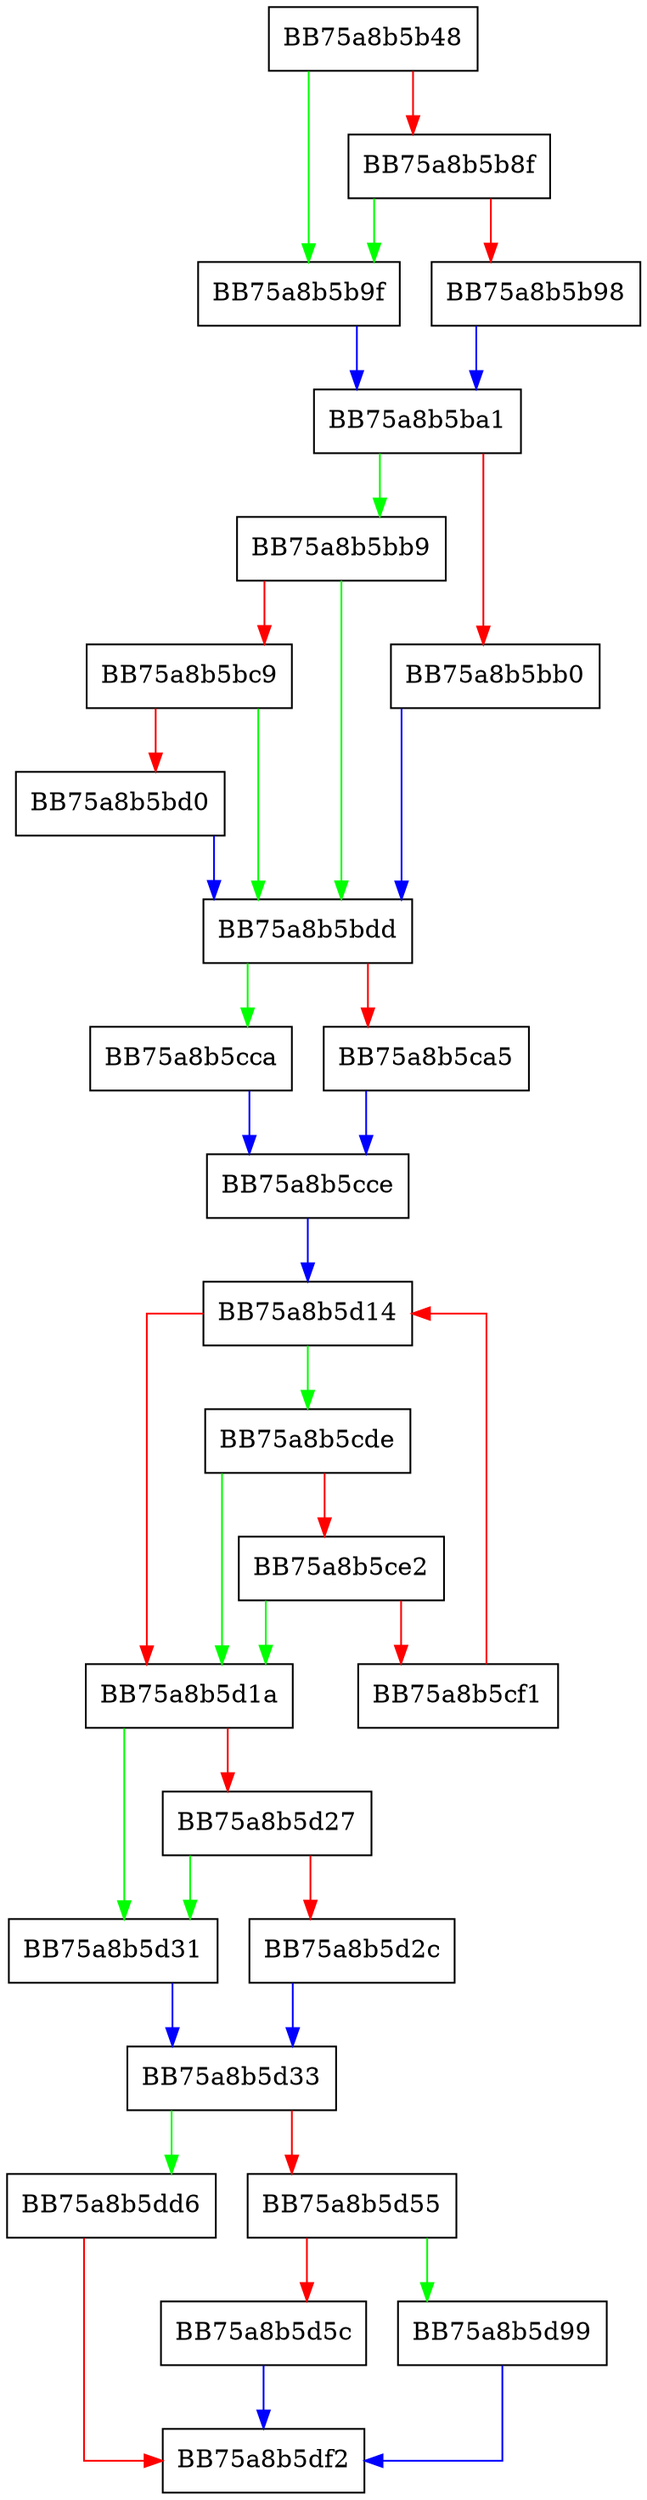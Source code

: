 digraph _Fput {
  node [shape="box"];
  graph [splines=ortho];
  BB75a8b5b48 -> BB75a8b5b9f [color="green"];
  BB75a8b5b48 -> BB75a8b5b8f [color="red"];
  BB75a8b5b8f -> BB75a8b5b9f [color="green"];
  BB75a8b5b8f -> BB75a8b5b98 [color="red"];
  BB75a8b5b98 -> BB75a8b5ba1 [color="blue"];
  BB75a8b5b9f -> BB75a8b5ba1 [color="blue"];
  BB75a8b5ba1 -> BB75a8b5bb9 [color="green"];
  BB75a8b5ba1 -> BB75a8b5bb0 [color="red"];
  BB75a8b5bb0 -> BB75a8b5bdd [color="blue"];
  BB75a8b5bb9 -> BB75a8b5bdd [color="green"];
  BB75a8b5bb9 -> BB75a8b5bc9 [color="red"];
  BB75a8b5bc9 -> BB75a8b5bdd [color="green"];
  BB75a8b5bc9 -> BB75a8b5bd0 [color="red"];
  BB75a8b5bd0 -> BB75a8b5bdd [color="blue"];
  BB75a8b5bdd -> BB75a8b5cca [color="green"];
  BB75a8b5bdd -> BB75a8b5ca5 [color="red"];
  BB75a8b5ca5 -> BB75a8b5cce [color="blue"];
  BB75a8b5cca -> BB75a8b5cce [color="blue"];
  BB75a8b5cce -> BB75a8b5d14 [color="blue"];
  BB75a8b5cde -> BB75a8b5d1a [color="green"];
  BB75a8b5cde -> BB75a8b5ce2 [color="red"];
  BB75a8b5ce2 -> BB75a8b5d1a [color="green"];
  BB75a8b5ce2 -> BB75a8b5cf1 [color="red"];
  BB75a8b5cf1 -> BB75a8b5d14 [color="red"];
  BB75a8b5d14 -> BB75a8b5cde [color="green"];
  BB75a8b5d14 -> BB75a8b5d1a [color="red"];
  BB75a8b5d1a -> BB75a8b5d31 [color="green"];
  BB75a8b5d1a -> BB75a8b5d27 [color="red"];
  BB75a8b5d27 -> BB75a8b5d31 [color="green"];
  BB75a8b5d27 -> BB75a8b5d2c [color="red"];
  BB75a8b5d2c -> BB75a8b5d33 [color="blue"];
  BB75a8b5d31 -> BB75a8b5d33 [color="blue"];
  BB75a8b5d33 -> BB75a8b5dd6 [color="green"];
  BB75a8b5d33 -> BB75a8b5d55 [color="red"];
  BB75a8b5d55 -> BB75a8b5d99 [color="green"];
  BB75a8b5d55 -> BB75a8b5d5c [color="red"];
  BB75a8b5d5c -> BB75a8b5df2 [color="blue"];
  BB75a8b5d99 -> BB75a8b5df2 [color="blue"];
  BB75a8b5dd6 -> BB75a8b5df2 [color="red"];
}